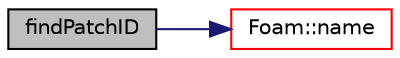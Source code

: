 digraph "findPatchID"
{
  bgcolor="transparent";
  edge [fontname="Helvetica",fontsize="10",labelfontname="Helvetica",labelfontsize="10"];
  node [fontname="Helvetica",fontsize="10",shape=record];
  rankdir="LR";
  Node2380 [label="findPatchID",height=0.2,width=0.4,color="black", fillcolor="grey75", style="filled", fontcolor="black"];
  Node2380 -> Node2381 [color="midnightblue",fontsize="10",style="solid",fontname="Helvetica"];
  Node2381 [label="Foam::name",height=0.2,width=0.4,color="red",URL="$a21851.html#adcb0df2bd4953cb6bb390272d8263c3a",tooltip="Return a string representation of a complex. "];
}
